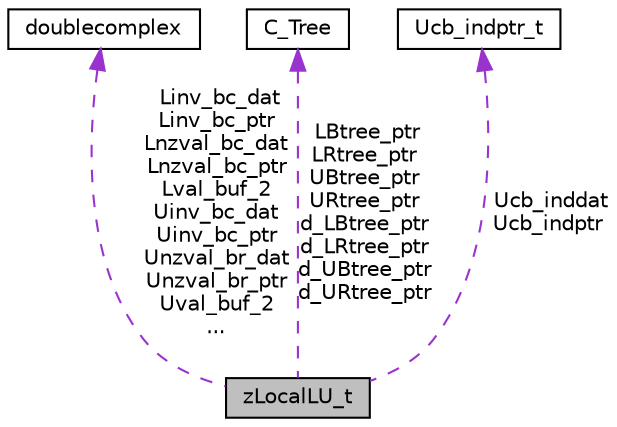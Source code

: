 digraph "zLocalLU_t"
{
 // LATEX_PDF_SIZE
  edge [fontname="Helvetica",fontsize="10",labelfontname="Helvetica",labelfontsize="10"];
  node [fontname="Helvetica",fontsize="10",shape=record];
  Node1 [label="zLocalLU_t",height=0.2,width=0.4,color="black", fillcolor="grey75", style="filled", fontcolor="black",tooltip=" "];
  Node2 -> Node1 [dir="back",color="darkorchid3",fontsize="10",style="dashed",label=" Linv_bc_dat\nLinv_bc_ptr\nLnzval_bc_dat\nLnzval_bc_ptr\nLval_buf_2\nUinv_bc_dat\nUinv_bc_ptr\nUnzval_br_dat\nUnzval_br_ptr\nUval_buf_2\n..." ,fontname="Helvetica"];
  Node2 [label="doublecomplex",height=0.2,width=0.4,color="black", fillcolor="white", style="filled",URL="$structdoublecomplex.html",tooltip=" "];
  Node3 -> Node1 [dir="back",color="darkorchid3",fontsize="10",style="dashed",label=" LBtree_ptr\nLRtree_ptr\nUBtree_ptr\nURtree_ptr\nd_LBtree_ptr\nd_LRtree_ptr\nd_UBtree_ptr\nd_URtree_ptr" ,fontname="Helvetica"];
  Node3 [label="C_Tree",height=0.2,width=0.4,color="black", fillcolor="white", style="filled",URL="$structC__Tree.html",tooltip=" "];
  Node4 -> Node1 [dir="back",color="darkorchid3",fontsize="10",style="dashed",label=" Ucb_inddat\nUcb_indptr" ,fontname="Helvetica"];
  Node4 [label="Ucb_indptr_t",height=0.2,width=0.4,color="black", fillcolor="white", style="filled",URL="$structUcb__indptr__t.html",tooltip=" "];
}
